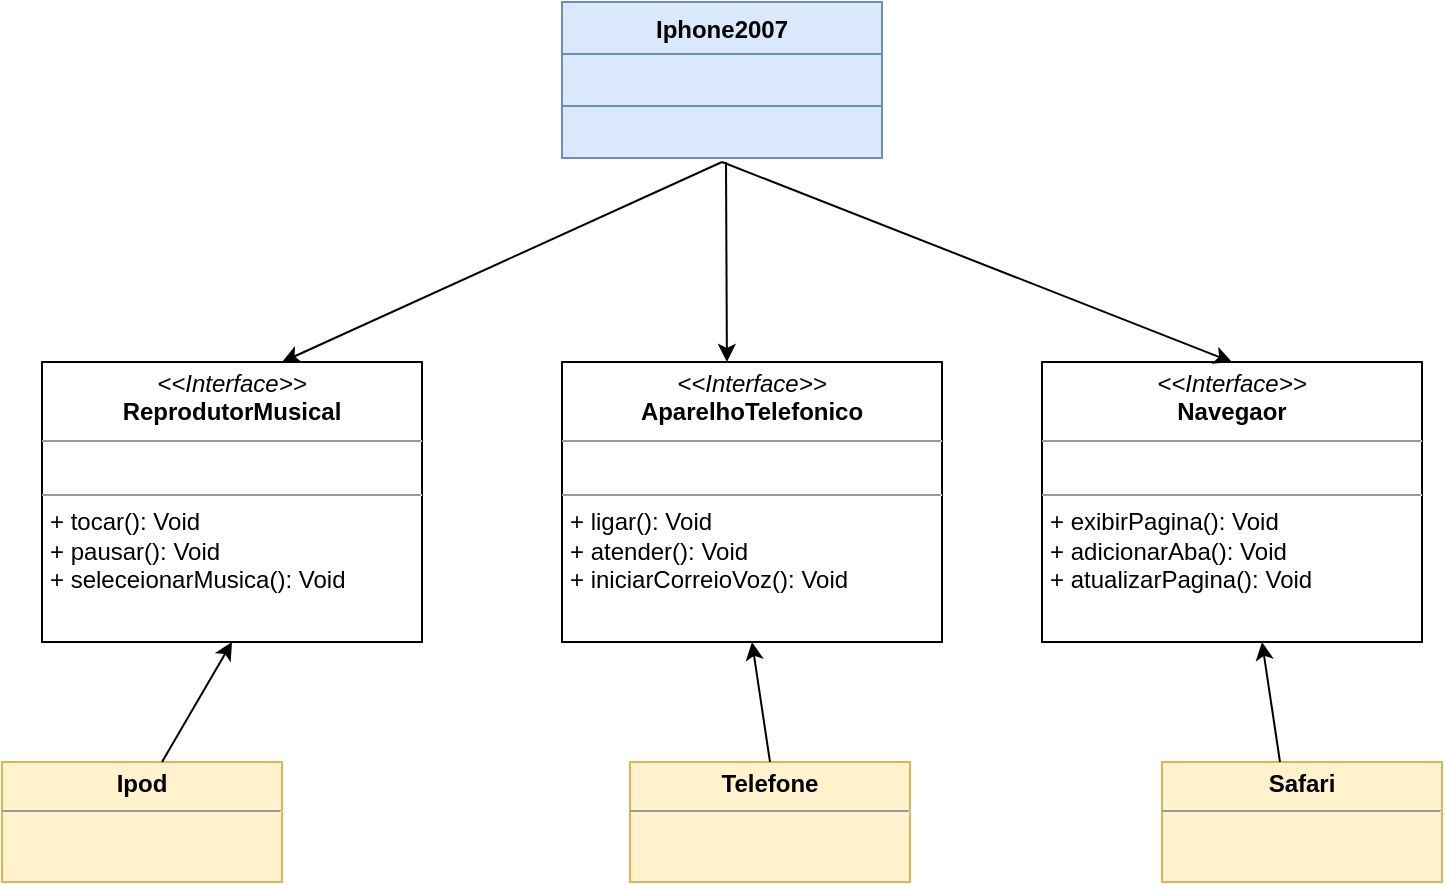 <mxfile version="20.0.1" type="device"><diagram id="C5RBs43oDa-KdzZeNtuy" name="Page-1"><mxGraphModel dx="1278" dy="1740" grid="1" gridSize="10" guides="1" tooltips="1" connect="1" arrows="1" fold="1" page="1" pageScale="1" pageWidth="827" pageHeight="1169" math="0" shadow="0"><root><mxCell id="WIyWlLk6GJQsqaUBKTNV-0"/><mxCell id="WIyWlLk6GJQsqaUBKTNV-1" parent="WIyWlLk6GJQsqaUBKTNV-0"/><mxCell id="6GxhcSzAtu2f--l9eJTw-0" value="Iphone2007" style="swimlane;fontStyle=1;align=center;verticalAlign=top;childLayout=stackLayout;horizontal=1;startSize=26;horizontalStack=0;resizeParent=1;resizeParentMax=0;resizeLast=0;collapsible=1;marginBottom=0;rounded=0;fillColor=#dae8fc;strokeColor=#6c8ebf;swimlaneFillColor=none;" vertex="1" parent="WIyWlLk6GJQsqaUBKTNV-1"><mxGeometry x="310" y="-70" width="160" height="78" as="geometry"/></mxCell><mxCell id="6GxhcSzAtu2f--l9eJTw-1" value="" style="text;strokeColor=#6c8ebf;fillColor=#dae8fc;align=left;verticalAlign=top;spacingLeft=4;spacingRight=4;overflow=hidden;rotatable=0;points=[[0,0.5],[1,0.5]];portConstraint=eastwest;rounded=0;" vertex="1" parent="6GxhcSzAtu2f--l9eJTw-0"><mxGeometry y="26" width="160" height="26" as="geometry"/></mxCell><mxCell id="6GxhcSzAtu2f--l9eJTw-3" value="" style="text;strokeColor=#6c8ebf;fillColor=#dae8fc;align=left;verticalAlign=top;spacingLeft=4;spacingRight=4;overflow=hidden;rotatable=0;points=[[0,0.5],[1,0.5]];portConstraint=eastwest;rounded=0;" vertex="1" parent="6GxhcSzAtu2f--l9eJTw-0"><mxGeometry y="52" width="160" height="26" as="geometry"/></mxCell><mxCell id="6GxhcSzAtu2f--l9eJTw-4" value="&lt;p style=&quot;margin:0px;margin-top:4px;text-align:center;&quot;&gt;&lt;i&gt;&amp;lt;&amp;lt;Interface&amp;gt;&amp;gt;&lt;/i&gt;&lt;br&gt;&lt;b&gt;ReprodutorMusical&lt;/b&gt;&lt;/p&gt;&lt;hr size=&quot;1&quot;&gt;&lt;p style=&quot;margin:0px;margin-left:4px;&quot;&gt;&lt;br&gt;&lt;/p&gt;&lt;hr size=&quot;1&quot;&gt;&lt;p style=&quot;margin:0px;margin-left:4px;&quot;&gt;+ tocar(): Void&lt;/p&gt;&lt;p style=&quot;margin:0px;margin-left:4px;&quot;&gt;+ pausar(): Void&lt;/p&gt;&lt;p style=&quot;margin:0px;margin-left:4px;&quot;&gt;+ seleceionarMusica(): Void&amp;nbsp;&lt;/p&gt;" style="verticalAlign=top;align=left;overflow=fill;fontSize=12;fontFamily=Helvetica;html=1;rounded=0;" vertex="1" parent="WIyWlLk6GJQsqaUBKTNV-1"><mxGeometry x="50" y="110" width="190" height="140" as="geometry"/></mxCell><mxCell id="6GxhcSzAtu2f--l9eJTw-5" value="&lt;p style=&quot;margin:0px;margin-top:4px;text-align:center;&quot;&gt;&lt;i&gt;&amp;lt;&amp;lt;Interface&amp;gt;&amp;gt;&lt;/i&gt;&lt;br&gt;&lt;b&gt;AparelhoTelefonico&lt;/b&gt;&lt;/p&gt;&lt;hr size=&quot;1&quot;&gt;&lt;p style=&quot;margin:0px;margin-left:4px;&quot;&gt;&lt;br&gt;&lt;/p&gt;&lt;hr size=&quot;1&quot;&gt;&lt;p style=&quot;margin:0px;margin-left:4px;&quot;&gt;+ ligar(): Void&lt;/p&gt;&lt;p style=&quot;margin:0px;margin-left:4px;&quot;&gt;+ atender(): Void&lt;/p&gt;&lt;p style=&quot;margin:0px;margin-left:4px;&quot;&gt;+ iniciarCorreioVoz(): Void&amp;nbsp;&lt;/p&gt;" style="verticalAlign=top;align=left;overflow=fill;fontSize=12;fontFamily=Helvetica;html=1;rounded=0;" vertex="1" parent="WIyWlLk6GJQsqaUBKTNV-1"><mxGeometry x="310" y="110" width="190" height="140" as="geometry"/></mxCell><mxCell id="6GxhcSzAtu2f--l9eJTw-6" value="&lt;p style=&quot;margin:0px;margin-top:4px;text-align:center;&quot;&gt;&lt;i&gt;&amp;lt;&amp;lt;Interface&amp;gt;&amp;gt;&lt;/i&gt;&lt;br&gt;&lt;b&gt;Navegaor&lt;/b&gt;&lt;/p&gt;&lt;hr size=&quot;1&quot;&gt;&lt;p style=&quot;margin:0px;margin-left:4px;&quot;&gt;&lt;br&gt;&lt;/p&gt;&lt;hr size=&quot;1&quot;&gt;&lt;p style=&quot;margin:0px;margin-left:4px;&quot;&gt;+ exibirPagina(): Void&lt;/p&gt;&lt;p style=&quot;margin:0px;margin-left:4px;&quot;&gt;+ adicionarAba(): Void&lt;/p&gt;&lt;p style=&quot;margin:0px;margin-left:4px;&quot;&gt;+ atualizarPagina(): Void&amp;nbsp;&lt;/p&gt;" style="verticalAlign=top;align=left;overflow=fill;fontSize=12;fontFamily=Helvetica;html=1;rounded=0;" vertex="1" parent="WIyWlLk6GJQsqaUBKTNV-1"><mxGeometry x="550" y="110" width="190" height="140" as="geometry"/></mxCell><mxCell id="6GxhcSzAtu2f--l9eJTw-9" value="&lt;p style=&quot;margin:0px;margin-top:4px;text-align:center;&quot;&gt;&lt;b&gt;Ipod&lt;/b&gt;&lt;/p&gt;&lt;hr size=&quot;1&quot;&gt;&lt;div style=&quot;height:2px;&quot;&gt;&lt;/div&gt;" style="verticalAlign=top;align=left;overflow=fill;fontSize=12;fontFamily=Helvetica;html=1;fillColor=#fff2cc;strokeColor=#d6b656;rounded=0;" vertex="1" parent="WIyWlLk6GJQsqaUBKTNV-1"><mxGeometry x="30" y="310" width="140" height="60" as="geometry"/></mxCell><mxCell id="6GxhcSzAtu2f--l9eJTw-11" value="&lt;p style=&quot;margin:0px;margin-top:4px;text-align:center;&quot;&gt;&lt;b&gt;Safari&lt;/b&gt;&lt;/p&gt;&lt;hr size=&quot;1&quot;&gt;&lt;div style=&quot;height:2px;&quot;&gt;&lt;/div&gt;" style="verticalAlign=top;align=left;overflow=fill;fontSize=12;fontFamily=Helvetica;html=1;fillColor=#fff2cc;strokeColor=#d6b656;rounded=0;" vertex="1" parent="WIyWlLk6GJQsqaUBKTNV-1"><mxGeometry x="610" y="310" width="140" height="60" as="geometry"/></mxCell><mxCell id="6GxhcSzAtu2f--l9eJTw-12" value="&lt;p style=&quot;margin:0px;margin-top:4px;text-align:center;&quot;&gt;&lt;b&gt;Telefone&lt;/b&gt;&lt;/p&gt;&lt;hr size=&quot;1&quot;&gt;&lt;div style=&quot;height:2px;&quot;&gt;&lt;/div&gt;" style="verticalAlign=top;align=left;overflow=fill;fontSize=12;fontFamily=Helvetica;html=1;fillColor=#fff2cc;strokeColor=#d6b656;rounded=0;" vertex="1" parent="WIyWlLk6GJQsqaUBKTNV-1"><mxGeometry x="344" y="310" width="140" height="60" as="geometry"/></mxCell><mxCell id="6GxhcSzAtu2f--l9eJTw-14" value="" style="endArrow=classic;html=1;rounded=0;" edge="1" parent="WIyWlLk6GJQsqaUBKTNV-1"><mxGeometry width="50" height="50" relative="1" as="geometry"><mxPoint x="390" y="10" as="sourcePoint"/><mxPoint x="170" y="110" as="targetPoint"/></mxGeometry></mxCell><mxCell id="6GxhcSzAtu2f--l9eJTw-15" value="" style="endArrow=classic;html=1;rounded=0;entryX=0.434;entryY=0;entryDx=0;entryDy=0;entryPerimeter=0;" edge="1" parent="WIyWlLk6GJQsqaUBKTNV-1" target="6GxhcSzAtu2f--l9eJTw-5"><mxGeometry width="50" height="50" relative="1" as="geometry"><mxPoint x="392" y="10" as="sourcePoint"/><mxPoint x="179.13" y="116.78" as="targetPoint"/></mxGeometry></mxCell><mxCell id="6GxhcSzAtu2f--l9eJTw-16" value="" style="endArrow=classic;html=1;rounded=0;entryX=0.5;entryY=0;entryDx=0;entryDy=0;" edge="1" parent="WIyWlLk6GJQsqaUBKTNV-1" target="6GxhcSzAtu2f--l9eJTw-6"><mxGeometry width="50" height="50" relative="1" as="geometry"><mxPoint x="390" y="10" as="sourcePoint"/><mxPoint x="402.46" y="120" as="targetPoint"/></mxGeometry></mxCell><mxCell id="6GxhcSzAtu2f--l9eJTw-17" value="" style="endArrow=classic;html=1;rounded=0;entryX=0.5;entryY=1;entryDx=0;entryDy=0;" edge="1" parent="WIyWlLk6GJQsqaUBKTNV-1" target="6GxhcSzAtu2f--l9eJTw-4"><mxGeometry width="50" height="50" relative="1" as="geometry"><mxPoint x="110" y="310" as="sourcePoint"/><mxPoint x="160" y="260" as="targetPoint"/></mxGeometry></mxCell><mxCell id="6GxhcSzAtu2f--l9eJTw-18" value="" style="endArrow=classic;html=1;rounded=0;entryX=0.5;entryY=1;entryDx=0;entryDy=0;exitX=0.5;exitY=0;exitDx=0;exitDy=0;" edge="1" parent="WIyWlLk6GJQsqaUBKTNV-1" source="6GxhcSzAtu2f--l9eJTw-12" target="6GxhcSzAtu2f--l9eJTw-5"><mxGeometry width="50" height="50" relative="1" as="geometry"><mxPoint x="400" y="310" as="sourcePoint"/><mxPoint x="435" y="250" as="targetPoint"/></mxGeometry></mxCell><mxCell id="6GxhcSzAtu2f--l9eJTw-19" value="" style="endArrow=classic;html=1;rounded=0;entryX=0.5;entryY=1;entryDx=0;entryDy=0;exitX=0.5;exitY=0;exitDx=0;exitDy=0;" edge="1" parent="WIyWlLk6GJQsqaUBKTNV-1"><mxGeometry width="50" height="50" relative="1" as="geometry"><mxPoint x="669" y="310" as="sourcePoint"/><mxPoint x="660" y="250" as="targetPoint"/></mxGeometry></mxCell></root></mxGraphModel></diagram></mxfile>